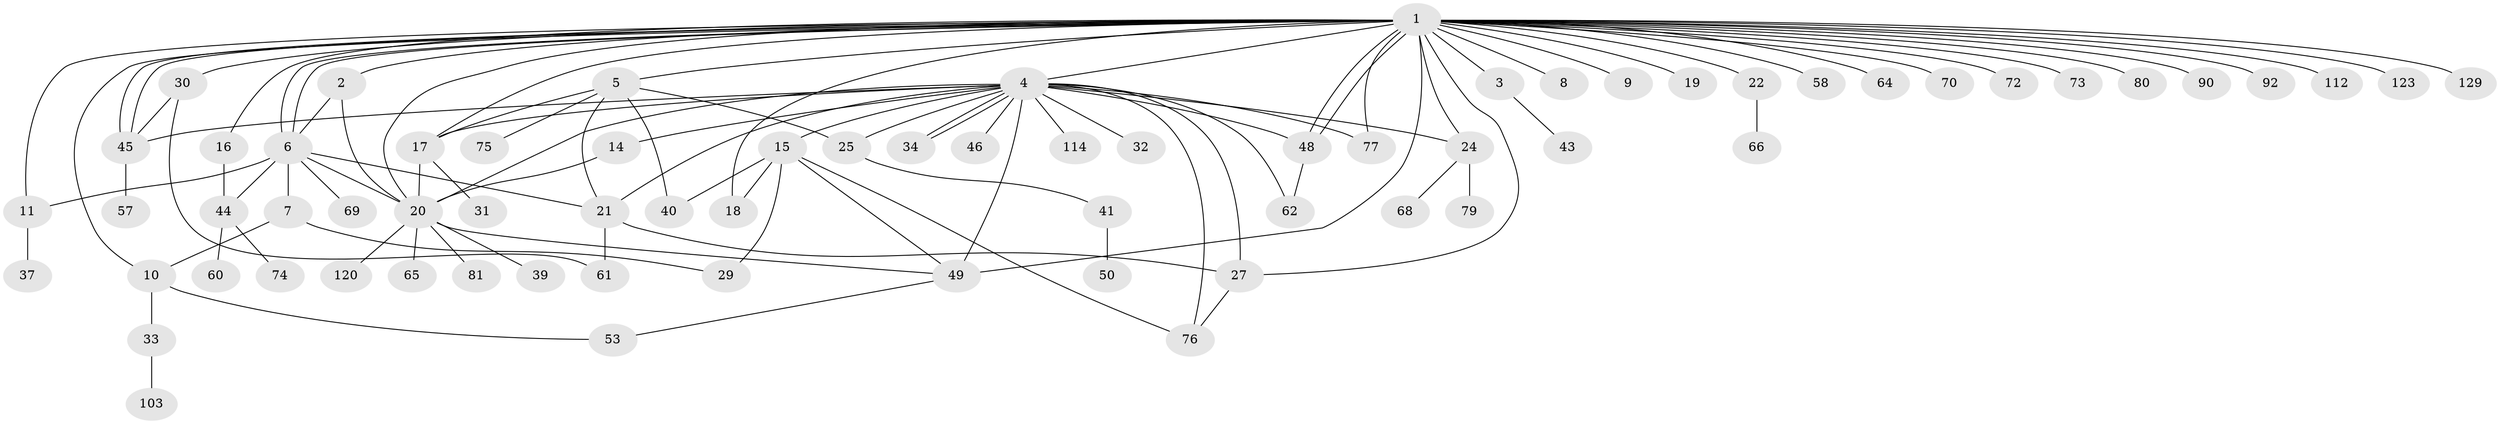 // original degree distribution, {40: 0.007246376811594203, 3: 0.10144927536231885, 21: 0.007246376811594203, 9: 0.007246376811594203, 8: 0.014492753623188406, 4: 0.09420289855072464, 1: 0.4927536231884058, 2: 0.21014492753623187, 6: 0.028985507246376812, 5: 0.028985507246376812, 10: 0.007246376811594203}
// Generated by graph-tools (version 1.1) at 2025/14/03/09/25 04:14:36]
// undirected, 69 vertices, 104 edges
graph export_dot {
graph [start="1"]
  node [color=gray90,style=filled];
  1;
  2;
  3 [super="+38"];
  4;
  5 [super="+137+13+26"];
  6 [super="+42+47+35"];
  7;
  8;
  9;
  10 [super="+12"];
  11;
  14;
  15 [super="+99+96+63"];
  16 [super="+110"];
  17 [super="+55+78"];
  18 [super="+36"];
  19 [super="+52"];
  20 [super="+130+23"];
  21 [super="+134"];
  22;
  24 [super="+83+98"];
  25 [super="+28"];
  27 [super="+122+86+67"];
  29 [super="+56"];
  30;
  31;
  32;
  33;
  34 [super="+104+135+132"];
  37;
  39;
  40 [super="+89+121"];
  41;
  43;
  44 [super="+51"];
  45 [super="+93+84"];
  46;
  48 [super="+109+128+54"];
  49 [super="+71+59+108+95+85"];
  50;
  53;
  57;
  58;
  60;
  61 [super="+107"];
  62;
  64;
  65;
  66;
  68;
  69;
  70 [super="+102+82"];
  72;
  73;
  74 [super="+105"];
  75;
  76 [super="+101+118"];
  77;
  79;
  80 [super="+138"];
  81;
  90;
  92;
  103;
  112 [super="+115"];
  114;
  120;
  123;
  129;
  1 -- 2;
  1 -- 3;
  1 -- 4;
  1 -- 5;
  1 -- 6;
  1 -- 6;
  1 -- 8;
  1 -- 9;
  1 -- 10;
  1 -- 11;
  1 -- 16;
  1 -- 18;
  1 -- 19 [weight=2];
  1 -- 22;
  1 -- 24 [weight=2];
  1 -- 30;
  1 -- 45 [weight=2];
  1 -- 45;
  1 -- 48;
  1 -- 48;
  1 -- 49;
  1 -- 58;
  1 -- 64;
  1 -- 70;
  1 -- 72;
  1 -- 73;
  1 -- 77;
  1 -- 80;
  1 -- 90;
  1 -- 92;
  1 -- 112;
  1 -- 123;
  1 -- 129;
  1 -- 27 [weight=2];
  1 -- 20;
  1 -- 17;
  2 -- 20;
  2 -- 6;
  3 -- 43;
  4 -- 14;
  4 -- 15;
  4 -- 17;
  4 -- 21;
  4 -- 24;
  4 -- 25;
  4 -- 27;
  4 -- 32;
  4 -- 34;
  4 -- 34;
  4 -- 46;
  4 -- 49 [weight=2];
  4 -- 62;
  4 -- 77;
  4 -- 114;
  4 -- 48;
  4 -- 20;
  4 -- 45;
  4 -- 76;
  5 -- 40;
  5 -- 75;
  5 -- 21;
  5 -- 25;
  5 -- 17;
  6 -- 7 [weight=2];
  6 -- 44;
  6 -- 11;
  6 -- 69;
  6 -- 20;
  6 -- 21;
  7 -- 10;
  7 -- 29;
  10 -- 33;
  10 -- 53;
  11 -- 37;
  14 -- 20;
  15 -- 49;
  15 -- 40;
  15 -- 76;
  15 -- 29;
  15 -- 18;
  16 -- 44;
  17 -- 31;
  17 -- 20;
  20 -- 81;
  20 -- 65;
  20 -- 39;
  20 -- 49;
  20 -- 120;
  21 -- 27 [weight=2];
  21 -- 61;
  22 -- 66;
  24 -- 68;
  24 -- 79;
  25 -- 41;
  27 -- 76;
  30 -- 45;
  30 -- 61;
  33 -- 103;
  41 -- 50;
  44 -- 74;
  44 -- 60;
  45 -- 57;
  48 -- 62;
  49 -- 53;
}
